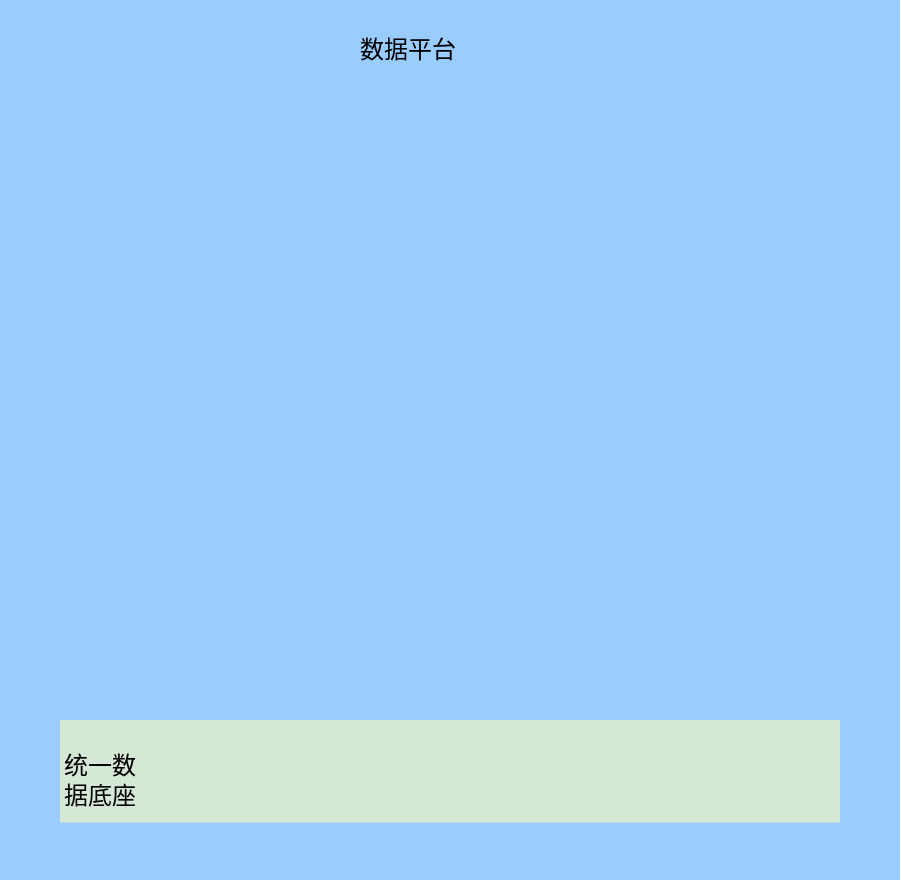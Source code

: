 <mxfile version="25.0.3">
  <diagram name="第 1 页" id="esoSkzXpCoBOoMPdtS_s">
    <mxGraphModel dx="910" dy="490" grid="1" gridSize="10" guides="1" tooltips="1" connect="1" arrows="1" fold="1" page="1" pageScale="1" pageWidth="827" pageHeight="1169" math="0" shadow="0">
      <root>
        <mxCell id="0" />
        <mxCell id="1" parent="0" />
        <mxCell id="Hz8do1xcwLAu2_MjNyLG-2" value="" style="rounded=0;whiteSpace=wrap;html=1;fillColor=#99CCFF;strokeColor=none;" vertex="1" parent="1">
          <mxGeometry x="180" y="200" width="450" height="440" as="geometry" />
        </mxCell>
        <mxCell id="Hz8do1xcwLAu2_MjNyLG-3" value="" style="rounded=0;whiteSpace=wrap;html=1;fillColor=#d5e8d4;strokeColor=none;" vertex="1" parent="1">
          <mxGeometry x="210" y="560" width="390" height="51.29" as="geometry" />
        </mxCell>
        <mxCell id="Hz8do1xcwLAu2_MjNyLG-4" value="数据平台" style="text;html=1;align=center;verticalAlign=middle;whiteSpace=wrap;rounded=0;" vertex="1" parent="1">
          <mxGeometry x="354" y="210" width="60" height="30" as="geometry" />
        </mxCell>
        <mxCell id="Hz8do1xcwLAu2_MjNyLG-5" value="统一数据底座" style="text;html=1;align=center;verticalAlign=middle;whiteSpace=wrap;rounded=0;" vertex="1" parent="1">
          <mxGeometry x="210" y="560" width="40" height="60" as="geometry" />
        </mxCell>
      </root>
    </mxGraphModel>
  </diagram>
</mxfile>
